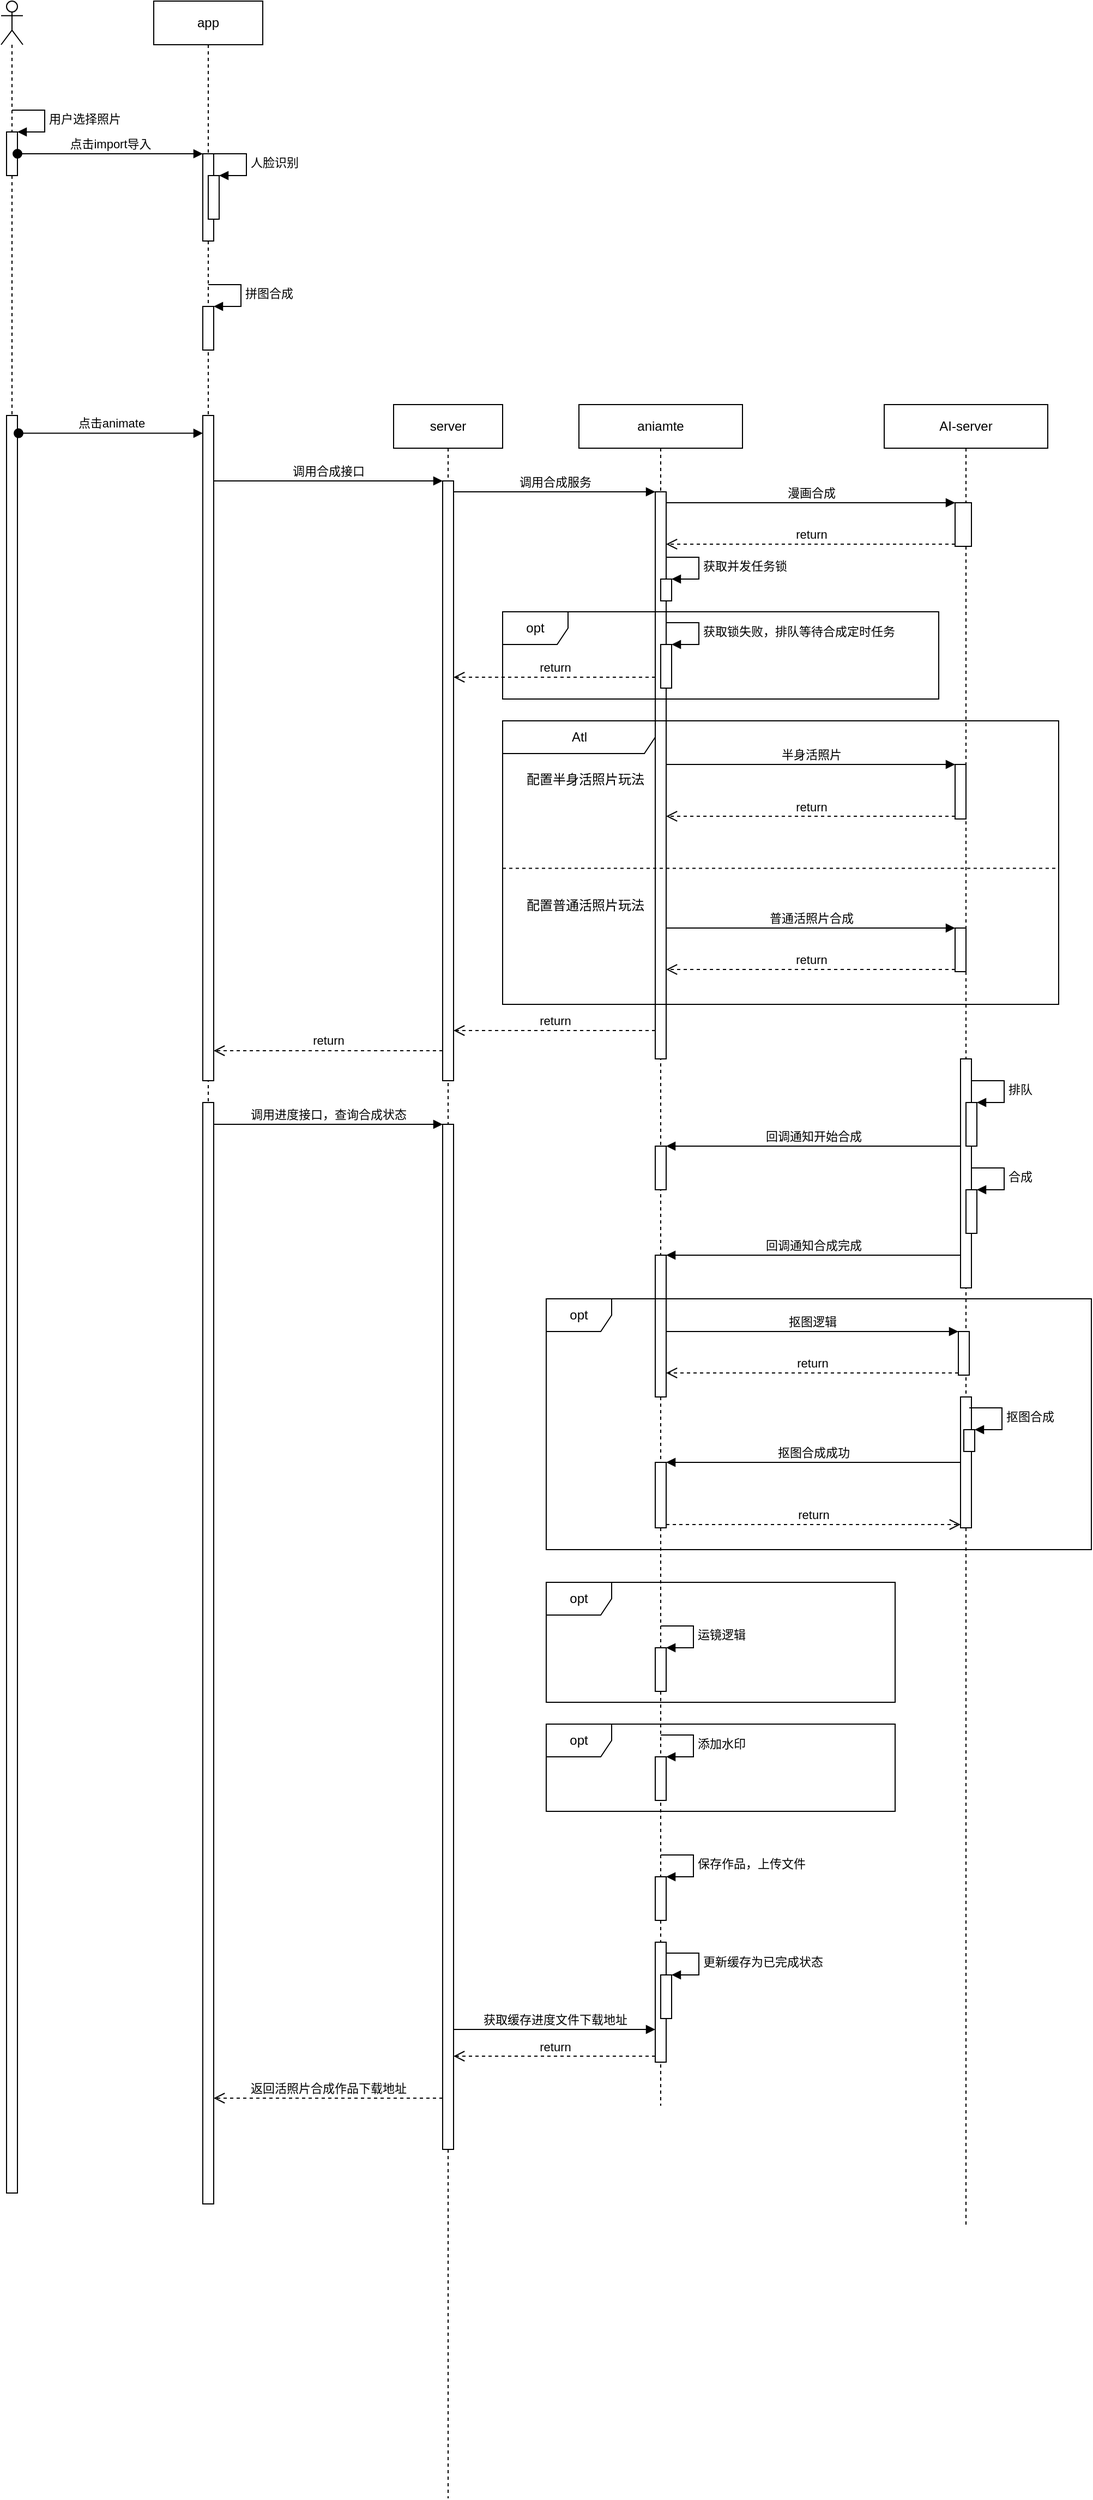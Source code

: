 <mxfile version="20.2.4" type="github">
  <diagram id="kgpKYQtTHZ0yAKxKKP6v" name="Page-1">
    <mxGraphModel dx="1108" dy="1550" grid="1" gridSize="10" guides="1" tooltips="1" connect="1" arrows="1" fold="1" page="1" pageScale="1" pageWidth="850" pageHeight="1100" math="0" shadow="0">
      <root>
        <mxCell id="0" />
        <mxCell id="1" parent="0" />
        <mxCell id="u79UOQJMdPNoBrVsTCho-1" value="app" style="shape=umlLifeline;perimeter=lifelinePerimeter;whiteSpace=wrap;html=1;container=1;collapsible=0;recursiveResize=0;outlineConnect=0;" parent="1" vertex="1">
          <mxGeometry x="170" y="-300" width="100" height="2020" as="geometry" />
        </mxCell>
        <mxCell id="u79UOQJMdPNoBrVsTCho-40" value="" style="html=1;points=[];perimeter=orthogonalPerimeter;" parent="u79UOQJMdPNoBrVsTCho-1" vertex="1">
          <mxGeometry x="45" y="380" width="10" height="610" as="geometry" />
        </mxCell>
        <mxCell id="u79UOQJMdPNoBrVsTCho-110" value="" style="html=1;points=[];perimeter=orthogonalPerimeter;" parent="u79UOQJMdPNoBrVsTCho-1" vertex="1">
          <mxGeometry x="45" y="1010" width="10" height="1010" as="geometry" />
        </mxCell>
        <mxCell id="5A6tOy5ZmiSLIlXqqt9k-7" value="" style="html=1;points=[];perimeter=orthogonalPerimeter;" vertex="1" parent="u79UOQJMdPNoBrVsTCho-1">
          <mxGeometry x="45" y="140" width="10" height="80" as="geometry" />
        </mxCell>
        <mxCell id="5A6tOy5ZmiSLIlXqqt9k-9" value="" style="html=1;points=[];perimeter=orthogonalPerimeter;" vertex="1" parent="u79UOQJMdPNoBrVsTCho-1">
          <mxGeometry x="50" y="160" width="10" height="40" as="geometry" />
        </mxCell>
        <mxCell id="5A6tOy5ZmiSLIlXqqt9k-10" value="人脸识别" style="edgeStyle=orthogonalEdgeStyle;html=1;align=left;spacingLeft=2;endArrow=block;rounded=0;entryX=1;entryY=0;" edge="1" target="5A6tOy5ZmiSLIlXqqt9k-9" parent="u79UOQJMdPNoBrVsTCho-1">
          <mxGeometry relative="1" as="geometry">
            <mxPoint x="55" y="140" as="sourcePoint" />
            <Array as="points">
              <mxPoint x="85" y="140" />
            </Array>
          </mxGeometry>
        </mxCell>
        <mxCell id="5A6tOy5ZmiSLIlXqqt9k-15" value="" style="html=1;points=[];perimeter=orthogonalPerimeter;" vertex="1" parent="u79UOQJMdPNoBrVsTCho-1">
          <mxGeometry x="45" y="280" width="10" height="40" as="geometry" />
        </mxCell>
        <mxCell id="5A6tOy5ZmiSLIlXqqt9k-16" value="拼图合成" style="edgeStyle=orthogonalEdgeStyle;html=1;align=left;spacingLeft=2;endArrow=block;rounded=0;entryX=1;entryY=0;" edge="1" target="5A6tOy5ZmiSLIlXqqt9k-15" parent="u79UOQJMdPNoBrVsTCho-1">
          <mxGeometry relative="1" as="geometry">
            <mxPoint x="50" y="260" as="sourcePoint" />
            <Array as="points">
              <mxPoint x="80" y="260" />
            </Array>
          </mxGeometry>
        </mxCell>
        <mxCell id="u79UOQJMdPNoBrVsTCho-8" value="server" style="shape=umlLifeline;perimeter=lifelinePerimeter;whiteSpace=wrap;html=1;container=1;collapsible=0;recursiveResize=0;outlineConnect=0;" parent="1" vertex="1">
          <mxGeometry x="390" y="70" width="100" height="1920" as="geometry" />
        </mxCell>
        <mxCell id="u79UOQJMdPNoBrVsTCho-42" value="" style="html=1;points=[];perimeter=orthogonalPerimeter;" parent="u79UOQJMdPNoBrVsTCho-8" vertex="1">
          <mxGeometry x="45" y="70" width="10" height="550" as="geometry" />
        </mxCell>
        <mxCell id="u79UOQJMdPNoBrVsTCho-111" value="" style="html=1;points=[];perimeter=orthogonalPerimeter;" parent="u79UOQJMdPNoBrVsTCho-8" vertex="1">
          <mxGeometry x="45" y="660" width="10" height="940" as="geometry" />
        </mxCell>
        <mxCell id="u79UOQJMdPNoBrVsTCho-12" value="aniamte" style="shape=umlLifeline;perimeter=lifelinePerimeter;whiteSpace=wrap;html=1;container=1;collapsible=0;recursiveResize=0;outlineConnect=0;" parent="1" vertex="1">
          <mxGeometry x="560" y="70" width="150" height="1560" as="geometry" />
        </mxCell>
        <mxCell id="u79UOQJMdPNoBrVsTCho-48" value="" style="html=1;points=[];perimeter=orthogonalPerimeter;" parent="u79UOQJMdPNoBrVsTCho-12" vertex="1">
          <mxGeometry x="70" y="80" width="10" height="520" as="geometry" />
        </mxCell>
        <mxCell id="u79UOQJMdPNoBrVsTCho-124" value="" style="html=1;points=[];perimeter=orthogonalPerimeter;" parent="u79UOQJMdPNoBrVsTCho-12" vertex="1">
          <mxGeometry x="70" y="680" width="10" height="40" as="geometry" />
        </mxCell>
        <mxCell id="u79UOQJMdPNoBrVsTCho-132" value="" style="html=1;points=[];perimeter=orthogonalPerimeter;" parent="u79UOQJMdPNoBrVsTCho-12" vertex="1">
          <mxGeometry x="70" y="780" width="10" height="130" as="geometry" />
        </mxCell>
        <mxCell id="u79UOQJMdPNoBrVsTCho-137" value="" style="html=1;points=[];perimeter=orthogonalPerimeter;" parent="u79UOQJMdPNoBrVsTCho-12" vertex="1">
          <mxGeometry x="75" y="160" width="10" height="20" as="geometry" />
        </mxCell>
        <mxCell id="u79UOQJMdPNoBrVsTCho-138" value="获取并发任务锁" style="edgeStyle=orthogonalEdgeStyle;html=1;align=left;spacingLeft=2;endArrow=block;rounded=0;entryX=1;entryY=0;" parent="u79UOQJMdPNoBrVsTCho-12" target="u79UOQJMdPNoBrVsTCho-137" edge="1">
          <mxGeometry relative="1" as="geometry">
            <mxPoint x="80" y="140" as="sourcePoint" />
            <Array as="points">
              <mxPoint x="110" y="140" />
            </Array>
          </mxGeometry>
        </mxCell>
        <mxCell id="u79UOQJMdPNoBrVsTCho-145" value="" style="html=1;points=[];perimeter=orthogonalPerimeter;" parent="u79UOQJMdPNoBrVsTCho-12" vertex="1">
          <mxGeometry x="75" y="220" width="10" height="40" as="geometry" />
        </mxCell>
        <mxCell id="u79UOQJMdPNoBrVsTCho-146" value="获取锁失败，排队等待合成定时任务" style="edgeStyle=orthogonalEdgeStyle;html=1;align=left;spacingLeft=2;endArrow=block;rounded=0;entryX=1;entryY=0;" parent="u79UOQJMdPNoBrVsTCho-12" target="u79UOQJMdPNoBrVsTCho-145" edge="1">
          <mxGeometry relative="1" as="geometry">
            <mxPoint x="80" y="200" as="sourcePoint" />
            <Array as="points">
              <mxPoint x="110" y="200" />
            </Array>
          </mxGeometry>
        </mxCell>
        <mxCell id="u79UOQJMdPNoBrVsTCho-163" value="" style="html=1;points=[];perimeter=orthogonalPerimeter;" parent="u79UOQJMdPNoBrVsTCho-12" vertex="1">
          <mxGeometry x="70" y="970" width="10" height="60" as="geometry" />
        </mxCell>
        <mxCell id="u79UOQJMdPNoBrVsTCho-176" value="" style="html=1;points=[];perimeter=orthogonalPerimeter;" parent="u79UOQJMdPNoBrVsTCho-12" vertex="1">
          <mxGeometry x="70" y="1140" width="10" height="40" as="geometry" />
        </mxCell>
        <mxCell id="u79UOQJMdPNoBrVsTCho-177" value="运镜逻辑" style="edgeStyle=orthogonalEdgeStyle;html=1;align=left;spacingLeft=2;endArrow=block;rounded=0;entryX=1;entryY=0;" parent="u79UOQJMdPNoBrVsTCho-12" target="u79UOQJMdPNoBrVsTCho-176" edge="1">
          <mxGeometry relative="1" as="geometry">
            <mxPoint x="75" y="1120" as="sourcePoint" />
            <Array as="points">
              <mxPoint x="105" y="1120" />
            </Array>
          </mxGeometry>
        </mxCell>
        <mxCell id="u79UOQJMdPNoBrVsTCho-178" value="" style="html=1;points=[];perimeter=orthogonalPerimeter;" parent="u79UOQJMdPNoBrVsTCho-12" vertex="1">
          <mxGeometry x="70" y="1240" width="10" height="40" as="geometry" />
        </mxCell>
        <mxCell id="u79UOQJMdPNoBrVsTCho-179" value="添加水印" style="edgeStyle=orthogonalEdgeStyle;html=1;align=left;spacingLeft=2;endArrow=block;rounded=0;entryX=1;entryY=0;" parent="u79UOQJMdPNoBrVsTCho-12" target="u79UOQJMdPNoBrVsTCho-178" edge="1">
          <mxGeometry relative="1" as="geometry">
            <mxPoint x="75" y="1220" as="sourcePoint" />
            <Array as="points">
              <mxPoint x="105" y="1220" />
            </Array>
          </mxGeometry>
        </mxCell>
        <mxCell id="u79UOQJMdPNoBrVsTCho-183" value="" style="html=1;points=[];perimeter=orthogonalPerimeter;" parent="u79UOQJMdPNoBrVsTCho-12" vertex="1">
          <mxGeometry x="70" y="1350" width="10" height="40" as="geometry" />
        </mxCell>
        <mxCell id="u79UOQJMdPNoBrVsTCho-184" value="保存作品，上传文件" style="edgeStyle=orthogonalEdgeStyle;html=1;align=left;spacingLeft=2;endArrow=block;rounded=0;entryX=1;entryY=0;" parent="u79UOQJMdPNoBrVsTCho-12" target="u79UOQJMdPNoBrVsTCho-183" edge="1">
          <mxGeometry relative="1" as="geometry">
            <mxPoint x="75" y="1330" as="sourcePoint" />
            <Array as="points">
              <mxPoint x="105" y="1330" />
            </Array>
          </mxGeometry>
        </mxCell>
        <mxCell id="u79UOQJMdPNoBrVsTCho-191" value="" style="html=1;points=[];perimeter=orthogonalPerimeter;" parent="u79UOQJMdPNoBrVsTCho-12" vertex="1">
          <mxGeometry x="70" y="1410" width="10" height="110" as="geometry" />
        </mxCell>
        <mxCell id="u79UOQJMdPNoBrVsTCho-196" value="" style="html=1;points=[];perimeter=orthogonalPerimeter;" parent="u79UOQJMdPNoBrVsTCho-12" vertex="1">
          <mxGeometry x="75" y="1440" width="10" height="40" as="geometry" />
        </mxCell>
        <mxCell id="u79UOQJMdPNoBrVsTCho-197" value="更新缓存为已完成状态" style="edgeStyle=orthogonalEdgeStyle;html=1;align=left;spacingLeft=2;endArrow=block;rounded=0;entryX=1;entryY=0;" parent="u79UOQJMdPNoBrVsTCho-12" target="u79UOQJMdPNoBrVsTCho-196" edge="1">
          <mxGeometry relative="1" as="geometry">
            <mxPoint x="80" y="1420" as="sourcePoint" />
            <Array as="points">
              <mxPoint x="110" y="1420" />
            </Array>
          </mxGeometry>
        </mxCell>
        <mxCell id="u79UOQJMdPNoBrVsTCho-25" value="" style="shape=umlLifeline;participant=umlActor;perimeter=lifelinePerimeter;whiteSpace=wrap;html=1;container=1;collapsible=0;recursiveResize=0;verticalAlign=top;spacingTop=36;outlineConnect=0;" parent="1" vertex="1">
          <mxGeometry x="30" y="-300" width="20" height="2010" as="geometry" />
        </mxCell>
        <mxCell id="u79UOQJMdPNoBrVsTCho-38" value="" style="html=1;points=[];perimeter=orthogonalPerimeter;" parent="u79UOQJMdPNoBrVsTCho-25" vertex="1">
          <mxGeometry x="5" y="380" width="10" height="1630" as="geometry" />
        </mxCell>
        <mxCell id="5A6tOy5ZmiSLIlXqqt9k-2" value="" style="html=1;points=[];perimeter=orthogonalPerimeter;" vertex="1" parent="u79UOQJMdPNoBrVsTCho-25">
          <mxGeometry x="5" y="120" width="10" height="40" as="geometry" />
        </mxCell>
        <mxCell id="5A6tOy5ZmiSLIlXqqt9k-3" value="用户选择照片" style="edgeStyle=orthogonalEdgeStyle;html=1;align=left;spacingLeft=2;endArrow=block;rounded=0;entryX=1;entryY=0;" edge="1" target="5A6tOy5ZmiSLIlXqqt9k-2" parent="u79UOQJMdPNoBrVsTCho-25">
          <mxGeometry relative="1" as="geometry">
            <mxPoint x="10" y="100" as="sourcePoint" />
            <Array as="points">
              <mxPoint x="40" y="100" />
            </Array>
          </mxGeometry>
        </mxCell>
        <mxCell id="u79UOQJMdPNoBrVsTCho-39" value="AI-server" style="shape=umlLifeline;perimeter=lifelinePerimeter;whiteSpace=wrap;html=1;container=1;collapsible=0;recursiveResize=0;outlineConnect=0;" parent="1" vertex="1">
          <mxGeometry x="840" y="70" width="150" height="1670" as="geometry" />
        </mxCell>
        <mxCell id="u79UOQJMdPNoBrVsTCho-58" value="" style="html=1;points=[];perimeter=orthogonalPerimeter;" parent="u79UOQJMdPNoBrVsTCho-39" vertex="1">
          <mxGeometry x="65" y="90" width="15" height="40" as="geometry" />
        </mxCell>
        <mxCell id="u79UOQJMdPNoBrVsTCho-80" value="" style="html=1;points=[];perimeter=orthogonalPerimeter;" parent="u79UOQJMdPNoBrVsTCho-39" vertex="1">
          <mxGeometry x="65" y="480" width="10" height="40" as="geometry" />
        </mxCell>
        <mxCell id="u79UOQJMdPNoBrVsTCho-98" value="" style="html=1;points=[];perimeter=orthogonalPerimeter;" parent="u79UOQJMdPNoBrVsTCho-39" vertex="1">
          <mxGeometry x="65" y="330" width="10" height="50" as="geometry" />
        </mxCell>
        <mxCell id="u79UOQJMdPNoBrVsTCho-103" value="Atl" style="shape=umlFrame;tabWidth=110;tabHeight=30;tabPosition=left;html=1;boundedLbl=1;labelInHeader=1;width=140;height=30;" parent="u79UOQJMdPNoBrVsTCho-39" vertex="1">
          <mxGeometry x="-350" y="290" width="510" height="260" as="geometry" />
        </mxCell>
        <mxCell id="u79UOQJMdPNoBrVsTCho-104" value="配置半身活照片玩法" style="text" parent="u79UOQJMdPNoBrVsTCho-103" vertex="1">
          <mxGeometry width="100" height="20" relative="1" as="geometry">
            <mxPoint x="20" y="40" as="offset" />
          </mxGeometry>
        </mxCell>
        <mxCell id="u79UOQJMdPNoBrVsTCho-105" value="配置普通活照片玩法" style="line;strokeWidth=1;dashed=1;labelPosition=center;verticalLabelPosition=bottom;align=left;verticalAlign=top;spacingLeft=20;spacingTop=15;" parent="u79UOQJMdPNoBrVsTCho-103" vertex="1">
          <mxGeometry y="130" width="510" height="10.4" as="geometry" />
        </mxCell>
        <mxCell id="u79UOQJMdPNoBrVsTCho-117" value="" style="html=1;points=[];perimeter=orthogonalPerimeter;" parent="u79UOQJMdPNoBrVsTCho-39" vertex="1">
          <mxGeometry x="70" y="600" width="10" height="210" as="geometry" />
        </mxCell>
        <mxCell id="u79UOQJMdPNoBrVsTCho-118" value="" style="html=1;points=[];perimeter=orthogonalPerimeter;" parent="u79UOQJMdPNoBrVsTCho-39" vertex="1">
          <mxGeometry x="75" y="640" width="10" height="40" as="geometry" />
        </mxCell>
        <mxCell id="u79UOQJMdPNoBrVsTCho-119" value="排队" style="edgeStyle=orthogonalEdgeStyle;html=1;align=left;spacingLeft=2;endArrow=block;rounded=0;entryX=1;entryY=0;" parent="u79UOQJMdPNoBrVsTCho-39" target="u79UOQJMdPNoBrVsTCho-118" edge="1">
          <mxGeometry relative="1" as="geometry">
            <mxPoint x="80" y="620" as="sourcePoint" />
            <Array as="points">
              <mxPoint x="110" y="620" />
            </Array>
          </mxGeometry>
        </mxCell>
        <mxCell id="u79UOQJMdPNoBrVsTCho-122" value="" style="html=1;points=[];perimeter=orthogonalPerimeter;" parent="u79UOQJMdPNoBrVsTCho-39" vertex="1">
          <mxGeometry x="75" y="720" width="10" height="40" as="geometry" />
        </mxCell>
        <mxCell id="u79UOQJMdPNoBrVsTCho-123" value="合成" style="edgeStyle=orthogonalEdgeStyle;html=1;align=left;spacingLeft=2;endArrow=block;rounded=0;entryX=1;entryY=0;" parent="u79UOQJMdPNoBrVsTCho-39" target="u79UOQJMdPNoBrVsTCho-122" edge="1">
          <mxGeometry relative="1" as="geometry">
            <mxPoint x="80" y="700" as="sourcePoint" />
            <Array as="points">
              <mxPoint x="110" y="700" />
            </Array>
          </mxGeometry>
        </mxCell>
        <mxCell id="u79UOQJMdPNoBrVsTCho-157" value="" style="html=1;points=[];perimeter=orthogonalPerimeter;" parent="u79UOQJMdPNoBrVsTCho-39" vertex="1">
          <mxGeometry x="68" y="850" width="10" height="40" as="geometry" />
        </mxCell>
        <mxCell id="u79UOQJMdPNoBrVsTCho-166" value="" style="html=1;points=[];perimeter=orthogonalPerimeter;" parent="u79UOQJMdPNoBrVsTCho-39" vertex="1">
          <mxGeometry x="70" y="910" width="10" height="120" as="geometry" />
        </mxCell>
        <mxCell id="u79UOQJMdPNoBrVsTCho-167" value="" style="html=1;points=[];perimeter=orthogonalPerimeter;" parent="u79UOQJMdPNoBrVsTCho-39" vertex="1">
          <mxGeometry x="73" y="940" width="10" height="20" as="geometry" />
        </mxCell>
        <mxCell id="u79UOQJMdPNoBrVsTCho-168" value="抠图合成" style="edgeStyle=orthogonalEdgeStyle;html=1;align=left;spacingLeft=2;endArrow=block;rounded=0;entryX=1;entryY=0;" parent="u79UOQJMdPNoBrVsTCho-39" target="u79UOQJMdPNoBrVsTCho-167" edge="1">
          <mxGeometry relative="1" as="geometry">
            <mxPoint x="78" y="920" as="sourcePoint" />
            <Array as="points">
              <mxPoint x="108" y="920" />
            </Array>
          </mxGeometry>
        </mxCell>
        <mxCell id="u79UOQJMdPNoBrVsTCho-41" value="点击animate" style="html=1;verticalAlign=bottom;startArrow=oval;endArrow=block;startSize=8;rounded=0;exitX=1.1;exitY=0.01;exitDx=0;exitDy=0;exitPerimeter=0;" parent="1" source="u79UOQJMdPNoBrVsTCho-38" target="u79UOQJMdPNoBrVsTCho-40" edge="1">
          <mxGeometry relative="1" as="geometry">
            <mxPoint x="155" y="170" as="sourcePoint" />
          </mxGeometry>
        </mxCell>
        <mxCell id="u79UOQJMdPNoBrVsTCho-43" value="调用合成接口" style="html=1;verticalAlign=bottom;endArrow=block;entryX=0;entryY=0;rounded=0;" parent="1" source="u79UOQJMdPNoBrVsTCho-40" target="u79UOQJMdPNoBrVsTCho-42" edge="1">
          <mxGeometry relative="1" as="geometry">
            <mxPoint x="355" y="180" as="sourcePoint" />
          </mxGeometry>
        </mxCell>
        <mxCell id="u79UOQJMdPNoBrVsTCho-44" value="return" style="html=1;verticalAlign=bottom;endArrow=open;dashed=1;endSize=8;exitX=0;exitY=0.95;rounded=0;" parent="1" source="u79UOQJMdPNoBrVsTCho-42" target="u79UOQJMdPNoBrVsTCho-40" edge="1">
          <mxGeometry relative="1" as="geometry">
            <mxPoint x="250" y="674" as="targetPoint" />
          </mxGeometry>
        </mxCell>
        <mxCell id="u79UOQJMdPNoBrVsTCho-49" value="调用合成服务" style="html=1;verticalAlign=bottom;endArrow=block;entryX=0;entryY=0;rounded=0;" parent="1" source="u79UOQJMdPNoBrVsTCho-42" target="u79UOQJMdPNoBrVsTCho-48" edge="1">
          <mxGeometry relative="1" as="geometry">
            <mxPoint x="535" y="200" as="sourcePoint" />
          </mxGeometry>
        </mxCell>
        <mxCell id="u79UOQJMdPNoBrVsTCho-50" value="return" style="html=1;verticalAlign=bottom;endArrow=open;dashed=1;endSize=8;exitX=0;exitY=0.95;rounded=0;" parent="1" source="u79UOQJMdPNoBrVsTCho-48" target="u79UOQJMdPNoBrVsTCho-42" edge="1">
          <mxGeometry relative="1" as="geometry">
            <mxPoint x="535" y="276" as="targetPoint" />
          </mxGeometry>
        </mxCell>
        <mxCell id="u79UOQJMdPNoBrVsTCho-59" value="漫画合成" style="html=1;verticalAlign=bottom;endArrow=block;entryX=0;entryY=0;rounded=0;" parent="1" source="u79UOQJMdPNoBrVsTCho-48" target="u79UOQJMdPNoBrVsTCho-58" edge="1">
          <mxGeometry relative="1" as="geometry">
            <mxPoint x="705" y="200" as="sourcePoint" />
          </mxGeometry>
        </mxCell>
        <mxCell id="u79UOQJMdPNoBrVsTCho-60" value="return" style="html=1;verticalAlign=bottom;endArrow=open;dashed=1;endSize=8;exitX=0;exitY=0.95;rounded=0;" parent="1" source="u79UOQJMdPNoBrVsTCho-58" target="u79UOQJMdPNoBrVsTCho-48" edge="1">
          <mxGeometry relative="1" as="geometry">
            <mxPoint x="640" y="270" as="targetPoint" />
          </mxGeometry>
        </mxCell>
        <mxCell id="u79UOQJMdPNoBrVsTCho-81" value="普通活照片合成" style="html=1;verticalAlign=bottom;endArrow=block;entryX=0;entryY=0;rounded=0;" parent="1" source="u79UOQJMdPNoBrVsTCho-48" target="u79UOQJMdPNoBrVsTCho-80" edge="1">
          <mxGeometry relative="1" as="geometry">
            <mxPoint x="705" y="460" as="sourcePoint" />
          </mxGeometry>
        </mxCell>
        <mxCell id="u79UOQJMdPNoBrVsTCho-82" value="return" style="html=1;verticalAlign=bottom;endArrow=open;dashed=1;endSize=8;exitX=0;exitY=0.95;rounded=0;" parent="1" source="u79UOQJMdPNoBrVsTCho-80" target="u79UOQJMdPNoBrVsTCho-48" edge="1">
          <mxGeometry relative="1" as="geometry">
            <mxPoint x="705" y="536" as="targetPoint" />
          </mxGeometry>
        </mxCell>
        <mxCell id="u79UOQJMdPNoBrVsTCho-99" value="半身活照片" style="html=1;verticalAlign=bottom;endArrow=block;entryX=0;entryY=0;rounded=0;" parent="1" source="u79UOQJMdPNoBrVsTCho-48" target="u79UOQJMdPNoBrVsTCho-98" edge="1">
          <mxGeometry relative="1" as="geometry">
            <mxPoint x="640" y="380" as="sourcePoint" />
          </mxGeometry>
        </mxCell>
        <mxCell id="u79UOQJMdPNoBrVsTCho-100" value="return" style="html=1;verticalAlign=bottom;endArrow=open;dashed=1;endSize=8;exitX=0;exitY=0.95;rounded=0;" parent="1" source="u79UOQJMdPNoBrVsTCho-98" target="u79UOQJMdPNoBrVsTCho-48" edge="1">
          <mxGeometry relative="1" as="geometry">
            <mxPoint x="670" y="456" as="targetPoint" />
          </mxGeometry>
        </mxCell>
        <mxCell id="u79UOQJMdPNoBrVsTCho-112" value="调用进度接口，查询合成状态" style="html=1;verticalAlign=bottom;endArrow=block;entryX=0;entryY=0;rounded=0;" parent="1" source="u79UOQJMdPNoBrVsTCho-110" target="u79UOQJMdPNoBrVsTCho-111" edge="1">
          <mxGeometry relative="1" as="geometry">
            <mxPoint x="355" y="740" as="sourcePoint" />
          </mxGeometry>
        </mxCell>
        <mxCell id="u79UOQJMdPNoBrVsTCho-113" value="返回活照片合成作品下载地址" style="html=1;verticalAlign=bottom;endArrow=open;dashed=1;endSize=8;exitX=0;exitY=0.95;rounded=0;" parent="1" source="u79UOQJMdPNoBrVsTCho-111" target="u79UOQJMdPNoBrVsTCho-110" edge="1">
          <mxGeometry relative="1" as="geometry">
            <mxPoint x="355" y="816" as="targetPoint" />
          </mxGeometry>
        </mxCell>
        <mxCell id="u79UOQJMdPNoBrVsTCho-125" value="回调通知开始合成" style="html=1;verticalAlign=bottom;endArrow=block;entryX=1;entryY=0;rounded=0;" parent="1" source="u79UOQJMdPNoBrVsTCho-117" target="u79UOQJMdPNoBrVsTCho-124" edge="1">
          <mxGeometry relative="1" as="geometry">
            <mxPoint x="700" y="750" as="sourcePoint" />
          </mxGeometry>
        </mxCell>
        <mxCell id="u79UOQJMdPNoBrVsTCho-133" value="回调通知合成完成" style="html=1;verticalAlign=bottom;endArrow=block;entryX=1;entryY=0;rounded=0;" parent="1" source="u79UOQJMdPNoBrVsTCho-117" target="u79UOQJMdPNoBrVsTCho-132" edge="1">
          <mxGeometry relative="1" as="geometry">
            <mxPoint x="700" y="850" as="sourcePoint" />
          </mxGeometry>
        </mxCell>
        <mxCell id="u79UOQJMdPNoBrVsTCho-147" value="return" style="html=1;verticalAlign=bottom;endArrow=open;dashed=1;endSize=8;rounded=0;" parent="1" target="u79UOQJMdPNoBrVsTCho-42" edge="1">
          <mxGeometry relative="1" as="geometry">
            <mxPoint x="630" y="320" as="sourcePoint" />
            <mxPoint x="550" y="320" as="targetPoint" />
          </mxGeometry>
        </mxCell>
        <mxCell id="u79UOQJMdPNoBrVsTCho-156" value="opt" style="shape=umlFrame;whiteSpace=wrap;html=1;" parent="1" vertex="1">
          <mxGeometry x="490" y="260" width="400" height="80" as="geometry" />
        </mxCell>
        <mxCell id="u79UOQJMdPNoBrVsTCho-159" value="return" style="html=1;verticalAlign=bottom;endArrow=open;dashed=1;endSize=8;exitX=0;exitY=0.95;rounded=0;" parent="1" source="u79UOQJMdPNoBrVsTCho-157" target="u79UOQJMdPNoBrVsTCho-132" edge="1">
          <mxGeometry relative="1" as="geometry">
            <mxPoint x="838" y="996" as="targetPoint" />
          </mxGeometry>
        </mxCell>
        <mxCell id="u79UOQJMdPNoBrVsTCho-158" value="抠图逻辑" style="html=1;verticalAlign=bottom;endArrow=block;entryX=0;entryY=0;rounded=0;" parent="1" source="u79UOQJMdPNoBrVsTCho-132" target="u79UOQJMdPNoBrVsTCho-157" edge="1">
          <mxGeometry relative="1" as="geometry">
            <mxPoint x="838" y="920" as="sourcePoint" />
          </mxGeometry>
        </mxCell>
        <mxCell id="u79UOQJMdPNoBrVsTCho-164" value="抠图合成成功" style="html=1;verticalAlign=bottom;endArrow=block;entryX=1;entryY=0;rounded=0;" parent="1" source="u79UOQJMdPNoBrVsTCho-166" target="u79UOQJMdPNoBrVsTCho-163" edge="1">
          <mxGeometry relative="1" as="geometry">
            <mxPoint x="705" y="1000" as="sourcePoint" />
          </mxGeometry>
        </mxCell>
        <mxCell id="u79UOQJMdPNoBrVsTCho-165" value="return" style="html=1;verticalAlign=bottom;endArrow=open;dashed=1;endSize=8;exitX=1;exitY=0.95;rounded=0;" parent="1" source="u79UOQJMdPNoBrVsTCho-163" target="u79UOQJMdPNoBrVsTCho-166" edge="1">
          <mxGeometry relative="1" as="geometry">
            <mxPoint x="705" y="1057" as="targetPoint" />
          </mxGeometry>
        </mxCell>
        <mxCell id="u79UOQJMdPNoBrVsTCho-169" value="opt" style="shape=umlFrame;whiteSpace=wrap;html=1;" parent="1" vertex="1">
          <mxGeometry x="530" y="890" width="500" height="230" as="geometry" />
        </mxCell>
        <mxCell id="u79UOQJMdPNoBrVsTCho-180" value="opt" style="shape=umlFrame;whiteSpace=wrap;html=1;" parent="1" vertex="1">
          <mxGeometry x="530" y="1150" width="320" height="110" as="geometry" />
        </mxCell>
        <mxCell id="u79UOQJMdPNoBrVsTCho-182" value="opt" style="shape=umlFrame;whiteSpace=wrap;html=1;" parent="1" vertex="1">
          <mxGeometry x="530" y="1280" width="320" height="80" as="geometry" />
        </mxCell>
        <mxCell id="u79UOQJMdPNoBrVsTCho-192" value="获取缓存进度文件下载地址" style="html=1;verticalAlign=bottom;endArrow=block;rounded=0;" parent="1" source="u79UOQJMdPNoBrVsTCho-111" target="u79UOQJMdPNoBrVsTCho-191" edge="1">
          <mxGeometry relative="1" as="geometry">
            <mxPoint x="560" y="1480" as="sourcePoint" />
            <Array as="points">
              <mxPoint x="510" y="1560" />
            </Array>
          </mxGeometry>
        </mxCell>
        <mxCell id="u79UOQJMdPNoBrVsTCho-193" value="return" style="html=1;verticalAlign=bottom;endArrow=open;dashed=1;endSize=8;exitX=0;exitY=0.95;rounded=0;" parent="1" source="u79UOQJMdPNoBrVsTCho-191" target="u79UOQJMdPNoBrVsTCho-111" edge="1">
          <mxGeometry relative="1" as="geometry">
            <mxPoint x="560" y="1556" as="targetPoint" />
          </mxGeometry>
        </mxCell>
        <mxCell id="5A6tOy5ZmiSLIlXqqt9k-8" value="点击import导入" style="html=1;verticalAlign=bottom;startArrow=oval;endArrow=block;startSize=8;rounded=0;" edge="1" target="5A6tOy5ZmiSLIlXqqt9k-7" parent="1" source="5A6tOy5ZmiSLIlXqqt9k-2">
          <mxGeometry relative="1" as="geometry">
            <mxPoint x="155" y="-160" as="sourcePoint" />
          </mxGeometry>
        </mxCell>
      </root>
    </mxGraphModel>
  </diagram>
</mxfile>
